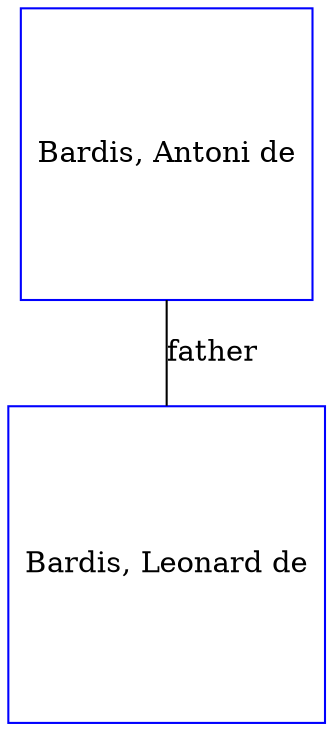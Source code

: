 digraph D {
    edge [dir=none];    node [shape=box];    "019332"   [label="Bardis, Leonard de", shape=box, regular=1, color="blue"] ;
"019334"   [label="Bardis, Antoni de", shape=box, regular=1, color="blue"] ;
019334->019332 [label="father",arrowsize=0.0]; 
}